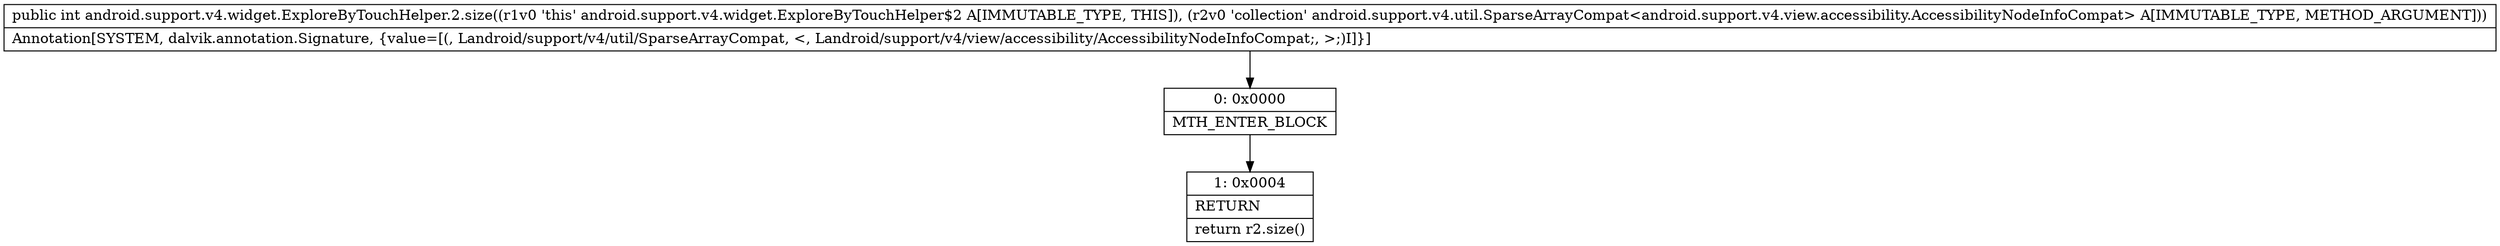 digraph "CFG forandroid.support.v4.widget.ExploreByTouchHelper.2.size(Landroid\/support\/v4\/util\/SparseArrayCompat;)I" {
Node_0 [shape=record,label="{0\:\ 0x0000|MTH_ENTER_BLOCK\l}"];
Node_1 [shape=record,label="{1\:\ 0x0004|RETURN\l|return r2.size()\l}"];
MethodNode[shape=record,label="{public int android.support.v4.widget.ExploreByTouchHelper.2.size((r1v0 'this' android.support.v4.widget.ExploreByTouchHelper$2 A[IMMUTABLE_TYPE, THIS]), (r2v0 'collection' android.support.v4.util.SparseArrayCompat\<android.support.v4.view.accessibility.AccessibilityNodeInfoCompat\> A[IMMUTABLE_TYPE, METHOD_ARGUMENT]))  | Annotation[SYSTEM, dalvik.annotation.Signature, \{value=[(, Landroid\/support\/v4\/util\/SparseArrayCompat, \<, Landroid\/support\/v4\/view\/accessibility\/AccessibilityNodeInfoCompat;, \>;)I]\}]\l}"];
MethodNode -> Node_0;
Node_0 -> Node_1;
}


